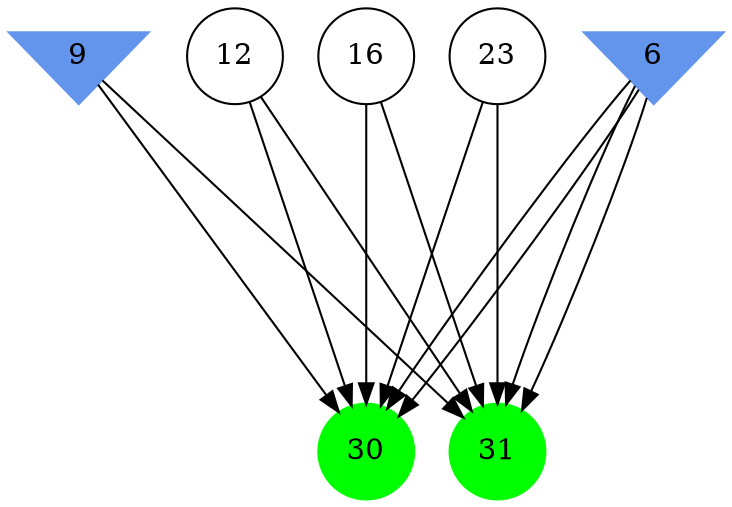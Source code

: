 digraph brain {
	ranksep=2.0;
	6 [shape=invtriangle,style=filled,color=cornflowerblue];
	9 [shape=invtriangle,style=filled,color=cornflowerblue];
	12 [shape=circle,color=black];
	16 [shape=circle,color=black];
	23 [shape=circle,color=black];
	30 [shape=circle,style=filled,color=green];
	31 [shape=circle,style=filled,color=green];
	6	->	31;
	6	->	30;
	12	->	31;
	12	->	30;
	16	->	31;
	16	->	30;
	6	->	31;
	6	->	30;
	23	->	31;
	23	->	30;
	9	->	31;
	9	->	30;
	{ rank=same; 6; 9; }
	{ rank=same; 12; 16; 23; }
	{ rank=same; 30; 31; }
}
